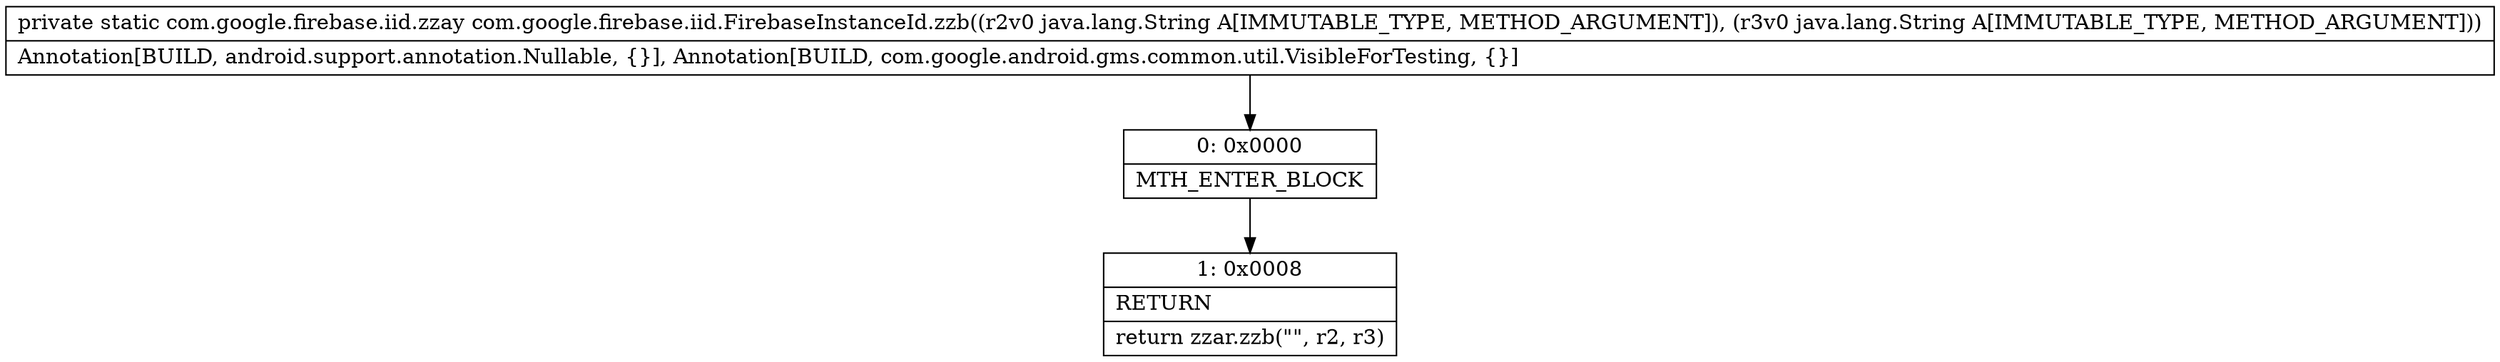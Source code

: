 digraph "CFG forcom.google.firebase.iid.FirebaseInstanceId.zzb(Ljava\/lang\/String;Ljava\/lang\/String;)Lcom\/google\/firebase\/iid\/zzay;" {
Node_0 [shape=record,label="{0\:\ 0x0000|MTH_ENTER_BLOCK\l}"];
Node_1 [shape=record,label="{1\:\ 0x0008|RETURN\l|return zzar.zzb(\"\", r2, r3)\l}"];
MethodNode[shape=record,label="{private static com.google.firebase.iid.zzay com.google.firebase.iid.FirebaseInstanceId.zzb((r2v0 java.lang.String A[IMMUTABLE_TYPE, METHOD_ARGUMENT]), (r3v0 java.lang.String A[IMMUTABLE_TYPE, METHOD_ARGUMENT]))  | Annotation[BUILD, android.support.annotation.Nullable, \{\}], Annotation[BUILD, com.google.android.gms.common.util.VisibleForTesting, \{\}]\l}"];
MethodNode -> Node_0;
Node_0 -> Node_1;
}


